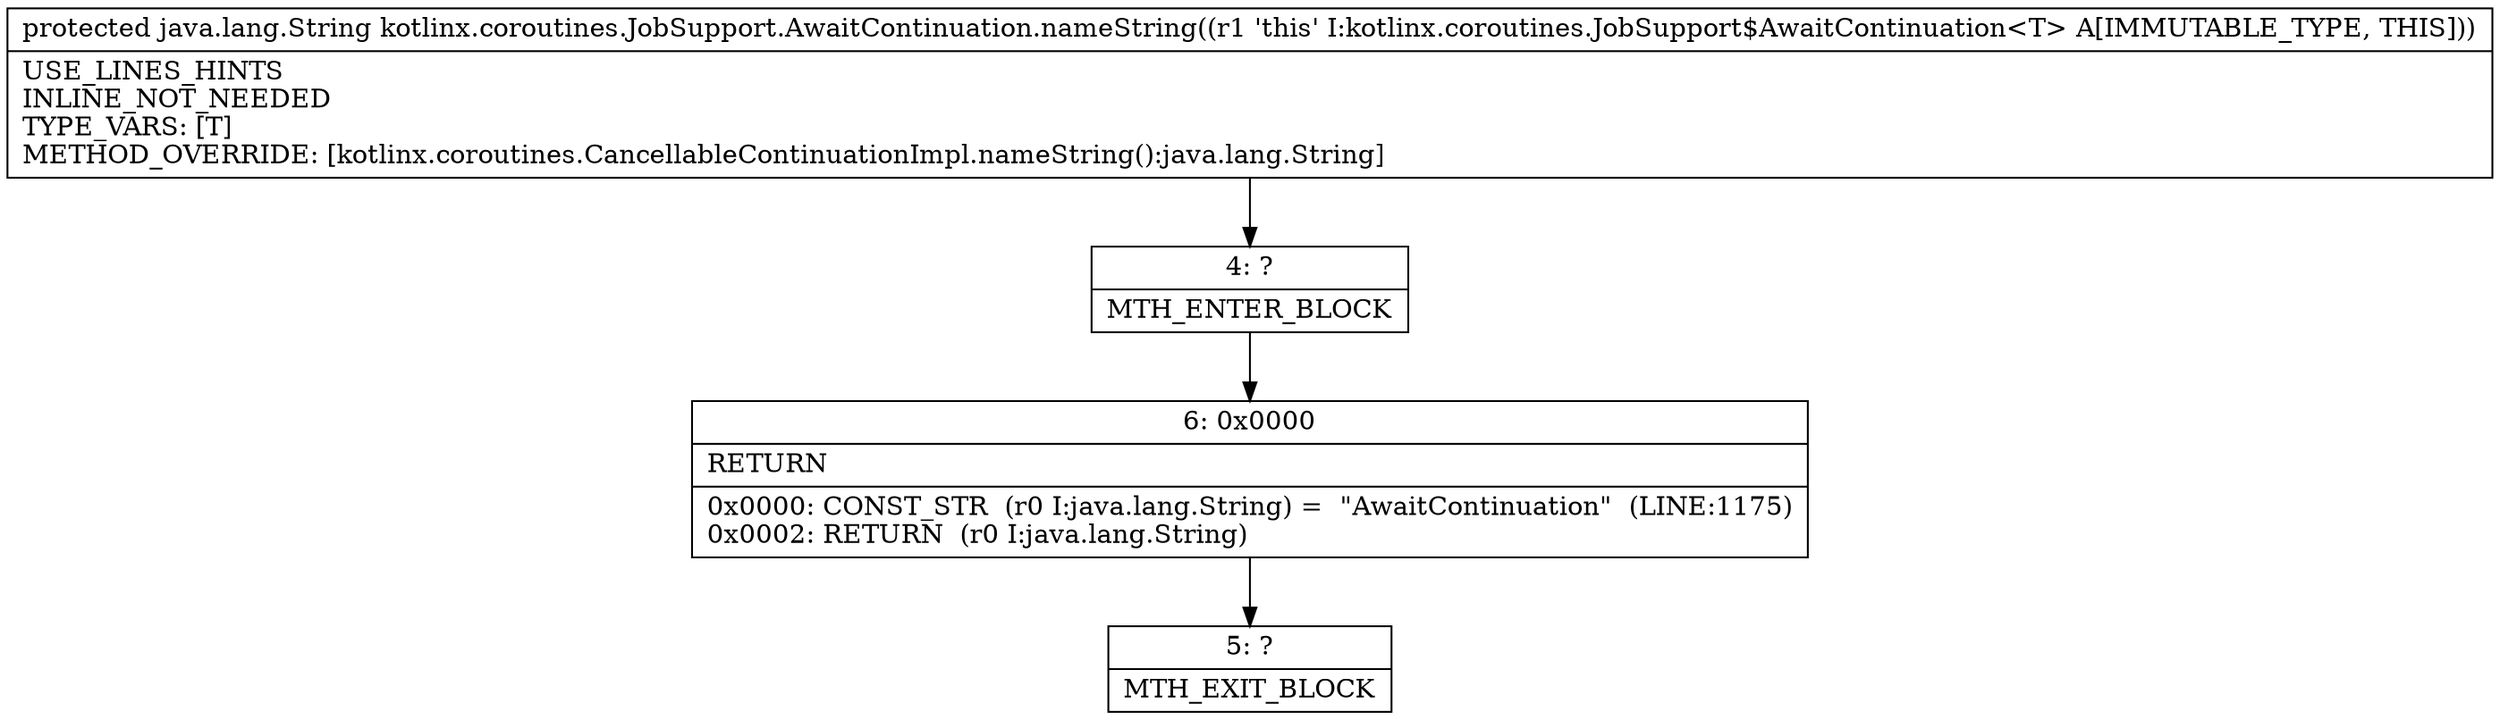 digraph "CFG forkotlinx.coroutines.JobSupport.AwaitContinuation.nameString()Ljava\/lang\/String;" {
Node_4 [shape=record,label="{4\:\ ?|MTH_ENTER_BLOCK\l}"];
Node_6 [shape=record,label="{6\:\ 0x0000|RETURN\l|0x0000: CONST_STR  (r0 I:java.lang.String) =  \"AwaitContinuation\"  (LINE:1175)\l0x0002: RETURN  (r0 I:java.lang.String) \l}"];
Node_5 [shape=record,label="{5\:\ ?|MTH_EXIT_BLOCK\l}"];
MethodNode[shape=record,label="{protected java.lang.String kotlinx.coroutines.JobSupport.AwaitContinuation.nameString((r1 'this' I:kotlinx.coroutines.JobSupport$AwaitContinuation\<T\> A[IMMUTABLE_TYPE, THIS]))  | USE_LINES_HINTS\lINLINE_NOT_NEEDED\lTYPE_VARS: [T]\lMETHOD_OVERRIDE: [kotlinx.coroutines.CancellableContinuationImpl.nameString():java.lang.String]\l}"];
MethodNode -> Node_4;Node_4 -> Node_6;
Node_6 -> Node_5;
}

